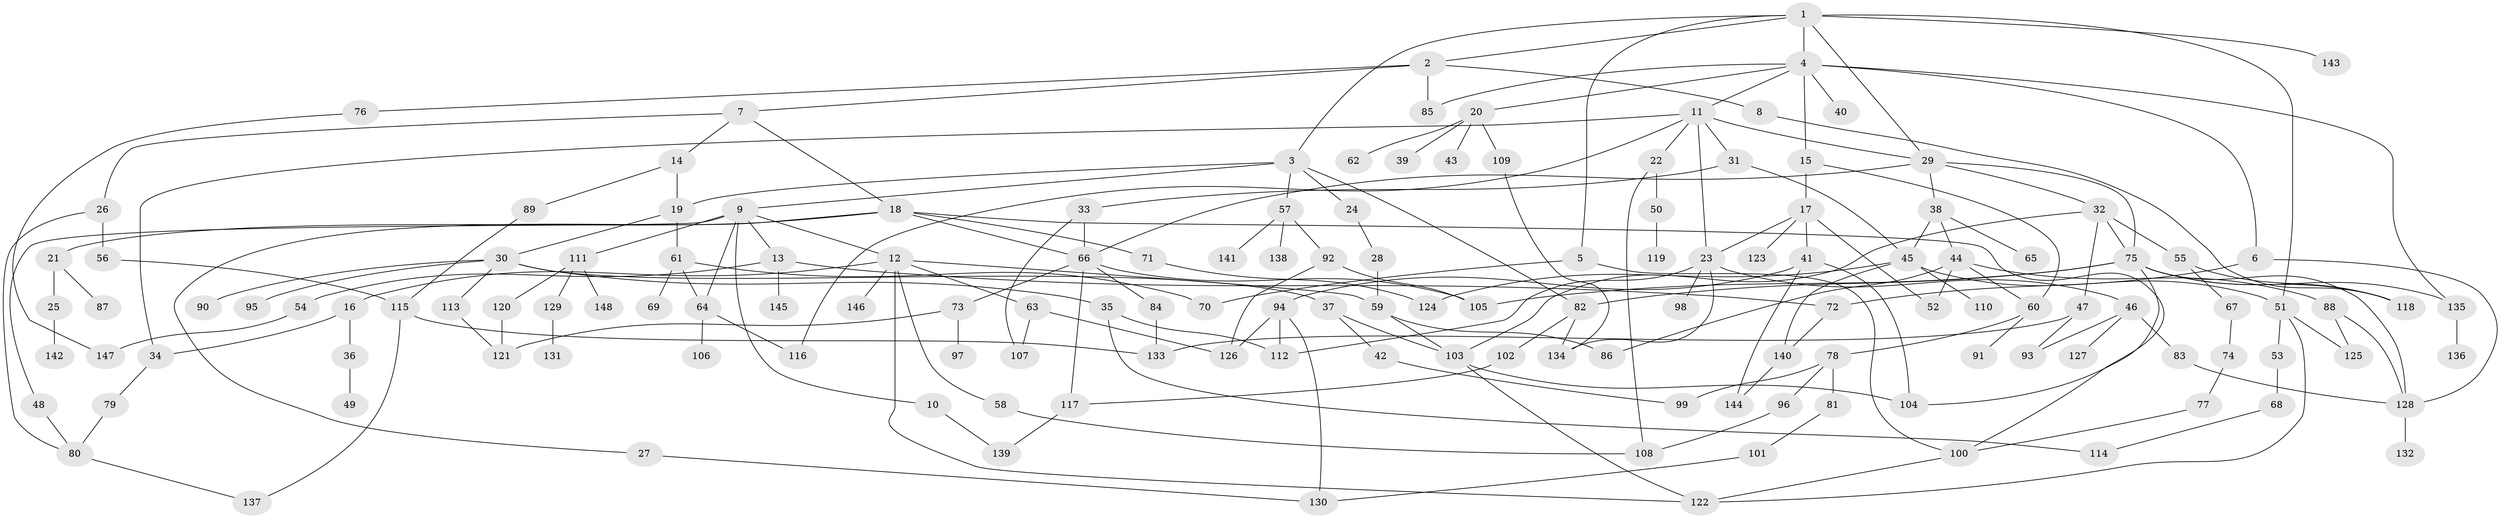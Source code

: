 // Generated by graph-tools (version 1.1) at 2025/13/03/09/25 04:13:38]
// undirected, 148 vertices, 212 edges
graph export_dot {
graph [start="1"]
  node [color=gray90,style=filled];
  1;
  2;
  3;
  4;
  5;
  6;
  7;
  8;
  9;
  10;
  11;
  12;
  13;
  14;
  15;
  16;
  17;
  18;
  19;
  20;
  21;
  22;
  23;
  24;
  25;
  26;
  27;
  28;
  29;
  30;
  31;
  32;
  33;
  34;
  35;
  36;
  37;
  38;
  39;
  40;
  41;
  42;
  43;
  44;
  45;
  46;
  47;
  48;
  49;
  50;
  51;
  52;
  53;
  54;
  55;
  56;
  57;
  58;
  59;
  60;
  61;
  62;
  63;
  64;
  65;
  66;
  67;
  68;
  69;
  70;
  71;
  72;
  73;
  74;
  75;
  76;
  77;
  78;
  79;
  80;
  81;
  82;
  83;
  84;
  85;
  86;
  87;
  88;
  89;
  90;
  91;
  92;
  93;
  94;
  95;
  96;
  97;
  98;
  99;
  100;
  101;
  102;
  103;
  104;
  105;
  106;
  107;
  108;
  109;
  110;
  111;
  112;
  113;
  114;
  115;
  116;
  117;
  118;
  119;
  120;
  121;
  122;
  123;
  124;
  125;
  126;
  127;
  128;
  129;
  130;
  131;
  132;
  133;
  134;
  135;
  136;
  137;
  138;
  139;
  140;
  141;
  142;
  143;
  144;
  145;
  146;
  147;
  148;
  1 -- 2;
  1 -- 3;
  1 -- 4;
  1 -- 5;
  1 -- 51;
  1 -- 143;
  1 -- 29;
  2 -- 7;
  2 -- 8;
  2 -- 76;
  2 -- 85;
  3 -- 9;
  3 -- 24;
  3 -- 57;
  3 -- 82;
  3 -- 19;
  4 -- 6;
  4 -- 11;
  4 -- 15;
  4 -- 20;
  4 -- 40;
  4 -- 85;
  4 -- 135;
  5 -- 100;
  5 -- 70;
  6 -- 72;
  6 -- 128;
  7 -- 14;
  7 -- 18;
  7 -- 26;
  8 -- 118;
  9 -- 10;
  9 -- 12;
  9 -- 13;
  9 -- 48;
  9 -- 64;
  9 -- 111;
  10 -- 139;
  11 -- 22;
  11 -- 23;
  11 -- 29;
  11 -- 31;
  11 -- 34;
  11 -- 116;
  12 -- 16;
  12 -- 58;
  12 -- 59;
  12 -- 63;
  12 -- 122;
  12 -- 146;
  13 -- 54;
  13 -- 145;
  13 -- 72;
  14 -- 19;
  14 -- 89;
  15 -- 17;
  15 -- 60;
  16 -- 34;
  16 -- 36;
  17 -- 41;
  17 -- 123;
  17 -- 23;
  17 -- 52;
  18 -- 21;
  18 -- 27;
  18 -- 71;
  18 -- 100;
  18 -- 66;
  19 -- 30;
  19 -- 61;
  20 -- 39;
  20 -- 43;
  20 -- 62;
  20 -- 109;
  21 -- 25;
  21 -- 87;
  22 -- 50;
  22 -- 108;
  23 -- 46;
  23 -- 98;
  23 -- 134;
  23 -- 112;
  24 -- 28;
  25 -- 142;
  26 -- 56;
  26 -- 80;
  27 -- 130;
  28 -- 59;
  29 -- 32;
  29 -- 38;
  29 -- 66;
  29 -- 75;
  30 -- 35;
  30 -- 37;
  30 -- 90;
  30 -- 95;
  30 -- 113;
  31 -- 33;
  31 -- 45;
  32 -- 47;
  32 -- 55;
  32 -- 75;
  32 -- 103;
  33 -- 107;
  33 -- 66;
  34 -- 79;
  35 -- 112;
  35 -- 114;
  36 -- 49;
  37 -- 42;
  37 -- 103;
  38 -- 44;
  38 -- 65;
  38 -- 45;
  41 -- 94;
  41 -- 144;
  41 -- 104;
  42 -- 99;
  44 -- 52;
  44 -- 86;
  44 -- 88;
  44 -- 60;
  45 -- 110;
  45 -- 51;
  45 -- 140;
  45 -- 124;
  46 -- 83;
  46 -- 127;
  46 -- 93;
  47 -- 93;
  47 -- 133;
  48 -- 80;
  50 -- 119;
  51 -- 53;
  51 -- 122;
  51 -- 125;
  53 -- 68;
  54 -- 147;
  55 -- 67;
  55 -- 118;
  56 -- 115;
  57 -- 92;
  57 -- 138;
  57 -- 141;
  58 -- 108;
  59 -- 86;
  59 -- 103;
  60 -- 78;
  60 -- 91;
  61 -- 69;
  61 -- 70;
  61 -- 64;
  63 -- 126;
  63 -- 107;
  64 -- 106;
  64 -- 116;
  66 -- 73;
  66 -- 84;
  66 -- 117;
  66 -- 105;
  67 -- 74;
  68 -- 114;
  71 -- 124;
  72 -- 140;
  73 -- 97;
  73 -- 121;
  74 -- 77;
  75 -- 135;
  75 -- 82;
  75 -- 118;
  75 -- 105;
  75 -- 104;
  75 -- 128;
  76 -- 147;
  77 -- 100;
  78 -- 81;
  78 -- 96;
  78 -- 99;
  79 -- 80;
  80 -- 137;
  81 -- 101;
  82 -- 102;
  82 -- 134;
  83 -- 128;
  84 -- 133;
  88 -- 125;
  88 -- 128;
  89 -- 115;
  92 -- 105;
  92 -- 126;
  94 -- 130;
  94 -- 112;
  94 -- 126;
  96 -- 108;
  100 -- 122;
  101 -- 130;
  102 -- 117;
  103 -- 104;
  103 -- 122;
  109 -- 134;
  111 -- 120;
  111 -- 129;
  111 -- 148;
  113 -- 121;
  115 -- 137;
  115 -- 133;
  117 -- 139;
  120 -- 121;
  128 -- 132;
  129 -- 131;
  135 -- 136;
  140 -- 144;
}
